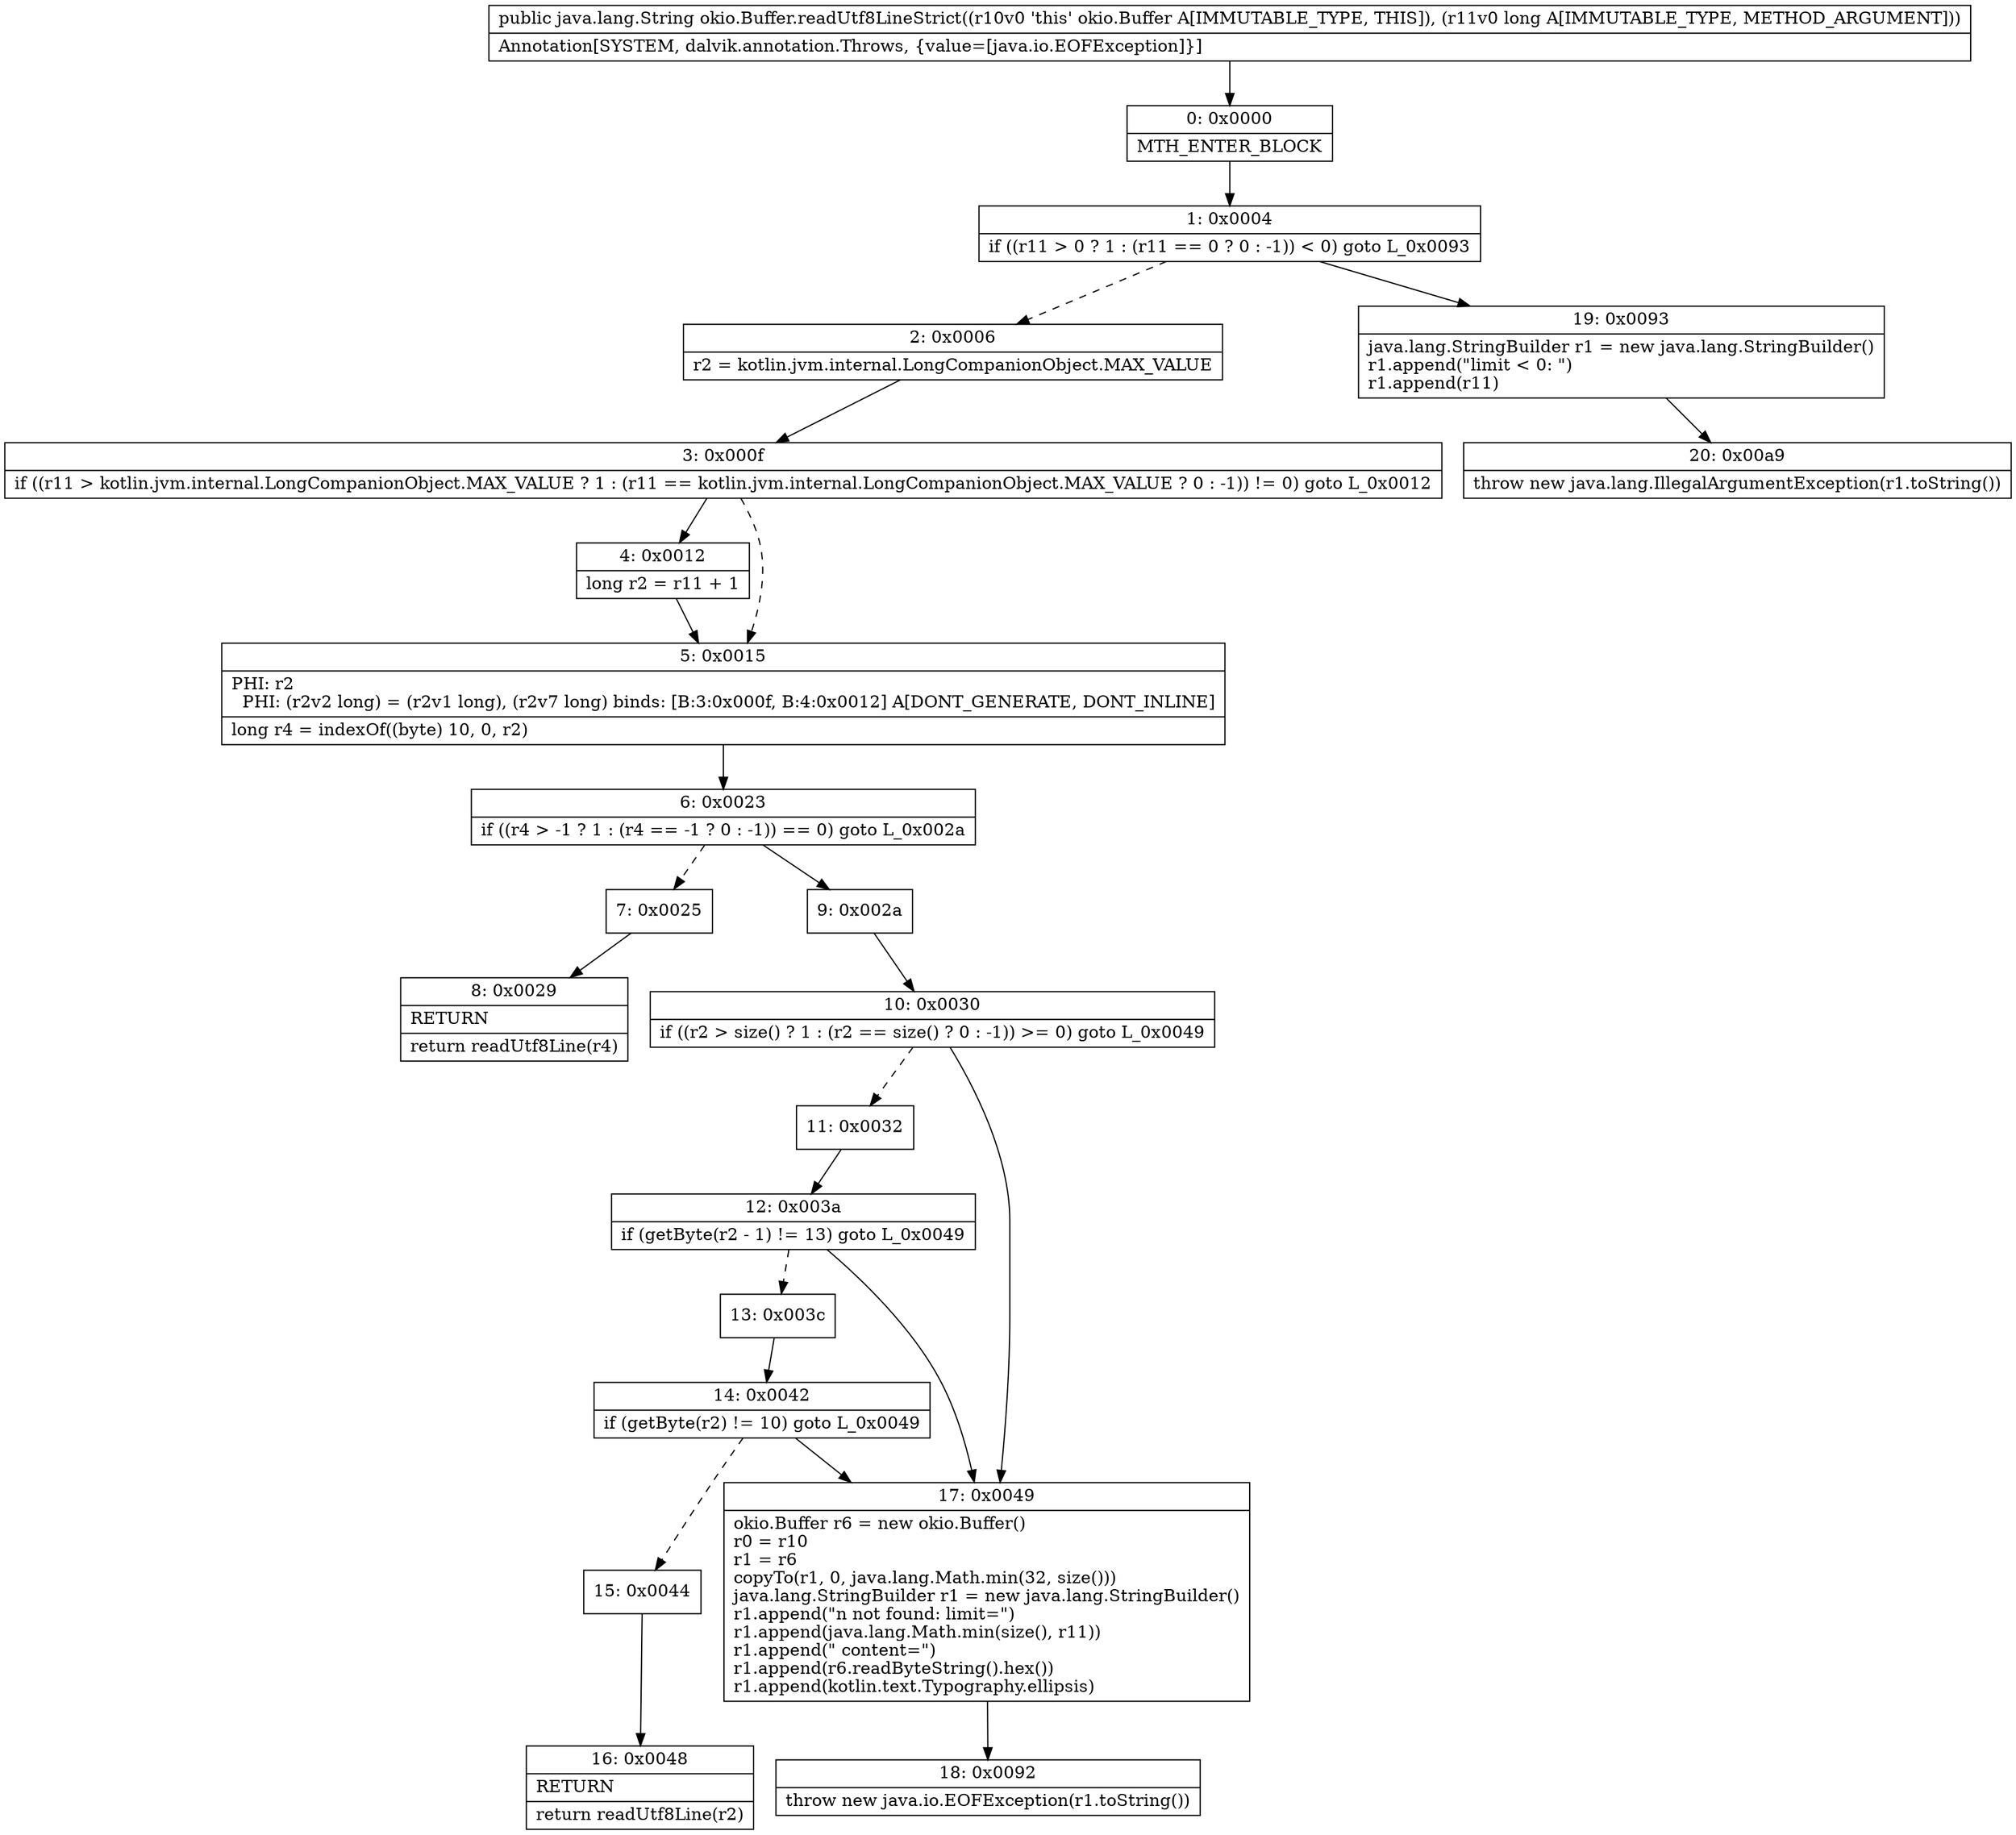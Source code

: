 digraph "CFG forokio.Buffer.readUtf8LineStrict(J)Ljava\/lang\/String;" {
Node_0 [shape=record,label="{0\:\ 0x0000|MTH_ENTER_BLOCK\l}"];
Node_1 [shape=record,label="{1\:\ 0x0004|if ((r11 \> 0 ? 1 : (r11 == 0 ? 0 : \-1)) \< 0) goto L_0x0093\l}"];
Node_2 [shape=record,label="{2\:\ 0x0006|r2 = kotlin.jvm.internal.LongCompanionObject.MAX_VALUE\l}"];
Node_3 [shape=record,label="{3\:\ 0x000f|if ((r11 \> kotlin.jvm.internal.LongCompanionObject.MAX_VALUE ? 1 : (r11 == kotlin.jvm.internal.LongCompanionObject.MAX_VALUE ? 0 : \-1)) != 0) goto L_0x0012\l}"];
Node_4 [shape=record,label="{4\:\ 0x0012|long r2 = r11 + 1\l}"];
Node_5 [shape=record,label="{5\:\ 0x0015|PHI: r2 \l  PHI: (r2v2 long) = (r2v1 long), (r2v7 long) binds: [B:3:0x000f, B:4:0x0012] A[DONT_GENERATE, DONT_INLINE]\l|long r4 = indexOf((byte) 10, 0, r2)\l}"];
Node_6 [shape=record,label="{6\:\ 0x0023|if ((r4 \> \-1 ? 1 : (r4 == \-1 ? 0 : \-1)) == 0) goto L_0x002a\l}"];
Node_7 [shape=record,label="{7\:\ 0x0025}"];
Node_8 [shape=record,label="{8\:\ 0x0029|RETURN\l|return readUtf8Line(r4)\l}"];
Node_9 [shape=record,label="{9\:\ 0x002a}"];
Node_10 [shape=record,label="{10\:\ 0x0030|if ((r2 \> size() ? 1 : (r2 == size() ? 0 : \-1)) \>= 0) goto L_0x0049\l}"];
Node_11 [shape=record,label="{11\:\ 0x0032}"];
Node_12 [shape=record,label="{12\:\ 0x003a|if (getByte(r2 \- 1) != 13) goto L_0x0049\l}"];
Node_13 [shape=record,label="{13\:\ 0x003c}"];
Node_14 [shape=record,label="{14\:\ 0x0042|if (getByte(r2) != 10) goto L_0x0049\l}"];
Node_15 [shape=record,label="{15\:\ 0x0044}"];
Node_16 [shape=record,label="{16\:\ 0x0048|RETURN\l|return readUtf8Line(r2)\l}"];
Node_17 [shape=record,label="{17\:\ 0x0049|okio.Buffer r6 = new okio.Buffer()\lr0 = r10\lr1 = r6\lcopyTo(r1, 0, java.lang.Math.min(32, size()))\ljava.lang.StringBuilder r1 = new java.lang.StringBuilder()\lr1.append(\"n not found: limit=\")\lr1.append(java.lang.Math.min(size(), r11))\lr1.append(\" content=\")\lr1.append(r6.readByteString().hex())\lr1.append(kotlin.text.Typography.ellipsis)\l}"];
Node_18 [shape=record,label="{18\:\ 0x0092|throw new java.io.EOFException(r1.toString())\l}"];
Node_19 [shape=record,label="{19\:\ 0x0093|java.lang.StringBuilder r1 = new java.lang.StringBuilder()\lr1.append(\"limit \< 0: \")\lr1.append(r11)\l}"];
Node_20 [shape=record,label="{20\:\ 0x00a9|throw new java.lang.IllegalArgumentException(r1.toString())\l}"];
MethodNode[shape=record,label="{public java.lang.String okio.Buffer.readUtf8LineStrict((r10v0 'this' okio.Buffer A[IMMUTABLE_TYPE, THIS]), (r11v0 long A[IMMUTABLE_TYPE, METHOD_ARGUMENT]))  | Annotation[SYSTEM, dalvik.annotation.Throws, \{value=[java.io.EOFException]\}]\l}"];
MethodNode -> Node_0;
Node_0 -> Node_1;
Node_1 -> Node_2[style=dashed];
Node_1 -> Node_19;
Node_2 -> Node_3;
Node_3 -> Node_4;
Node_3 -> Node_5[style=dashed];
Node_4 -> Node_5;
Node_5 -> Node_6;
Node_6 -> Node_7[style=dashed];
Node_6 -> Node_9;
Node_7 -> Node_8;
Node_9 -> Node_10;
Node_10 -> Node_11[style=dashed];
Node_10 -> Node_17;
Node_11 -> Node_12;
Node_12 -> Node_13[style=dashed];
Node_12 -> Node_17;
Node_13 -> Node_14;
Node_14 -> Node_15[style=dashed];
Node_14 -> Node_17;
Node_15 -> Node_16;
Node_17 -> Node_18;
Node_19 -> Node_20;
}

